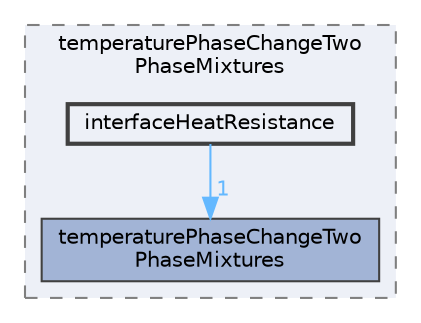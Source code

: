 digraph "applications/solvers/multiphase/interCondensatingEvaporatingFoam/temperaturePhaseChangeTwoPhaseMixtures/interfaceHeatResistance"
{
 // LATEX_PDF_SIZE
  bgcolor="transparent";
  edge [fontname=Helvetica,fontsize=10,labelfontname=Helvetica,labelfontsize=10];
  node [fontname=Helvetica,fontsize=10,shape=box,height=0.2,width=0.4];
  compound=true
  subgraph clusterdir_1b2978f99b5e6334d69c620108eefd19 {
    graph [ bgcolor="#edf0f7", pencolor="grey50", label="temperaturePhaseChangeTwo\lPhaseMixtures", fontname=Helvetica,fontsize=10 style="filled,dashed", URL="dir_1b2978f99b5e6334d69c620108eefd19.html",tooltip=""]
  dir_6ab6d4998e8fe066801bea300c8fa098 [label="temperaturePhaseChangeTwo\lPhaseMixtures", fillcolor="#a2b4d6", color="grey25", style="filled", URL="dir_6ab6d4998e8fe066801bea300c8fa098.html",tooltip=""];
  dir_97c177a10a9b26c548f3e6e3b5d95a07 [label="interfaceHeatResistance", fillcolor="#edf0f7", color="grey25", style="filled,bold", URL="dir_97c177a10a9b26c548f3e6e3b5d95a07.html",tooltip=""];
  }
  dir_97c177a10a9b26c548f3e6e3b5d95a07->dir_6ab6d4998e8fe066801bea300c8fa098 [headlabel="1", labeldistance=1.5 headhref="dir_001898_003972.html" href="dir_001898_003972.html" color="steelblue1" fontcolor="steelblue1"];
}
